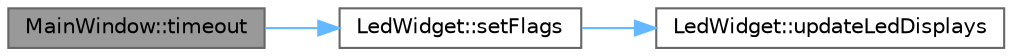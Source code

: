 digraph "MainWindow::timeout"
{
 // LATEX_PDF_SIZE
  bgcolor="transparent";
  edge [fontname=Helvetica,fontsize=10,labelfontname=Helvetica,labelfontsize=10];
  node [fontname=Helvetica,fontsize=10,shape=box,height=0.2,width=0.4];
  rankdir="LR";
  Node1 [id="Node000001",label="MainWindow::timeout",height=0.2,width=0.4,color="gray40", fillcolor="grey60", style="filled", fontcolor="black",tooltip="Handles timeout events."];
  Node1 -> Node2 [id="edge1_Node000001_Node000002",color="steelblue1",style="solid",tooltip=" "];
  Node2 [id="Node000002",label="LedWidget::setFlags",height=0.2,width=0.4,color="grey40", fillcolor="white", style="filled",URL="$class_led_widget.html#ac2530ec1d906f7898ae1ec7145b03fb1",tooltip="Sets the flags that determine which LEDs are lit."];
  Node2 -> Node3 [id="edge2_Node000002_Node000003",color="steelblue1",style="solid",tooltip=" "];
  Node3 [id="Node000003",label="LedWidget::updateLedDisplays",height=0.2,width=0.4,color="grey40", fillcolor="white", style="filled",URL="$class_led_widget.html#af01e9ee0416e7b1b6f871e1183a8c64e",tooltip="Updates the LED displays based on the current flags."];
}
